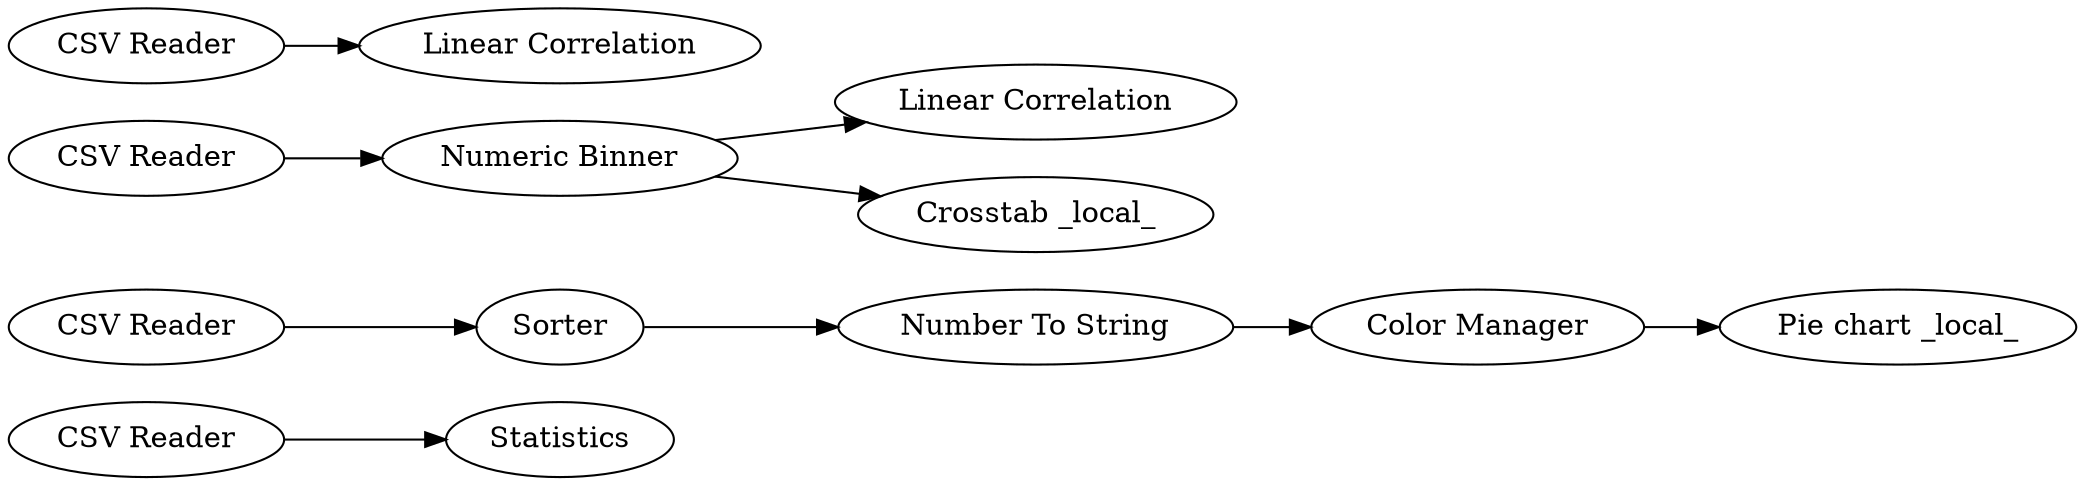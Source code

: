 digraph {
	"3528227403082669668_3" [label="CSV Reader"]
	"3528227403082669668_17" [label=Sorter]
	"3528227403082669668_6" [label="CSV Reader"]
	"3528227403082669668_27" [label="Linear Correlation"]
	"3528227403082669668_19" [label="Pie chart _local_"]
	"3528227403082669668_2" [label=Statistics]
	"3528227403082669668_23" [label="Numeric Binner"]
	"3528227403082669668_26" [label="Crosstab _local_"]
	"3528227403082669668_20" [label="Color Manager"]
	"3528227403082669668_5" [label="CSV Reader"]
	"3528227403082669668_18" [label="Number To String"]
	"3528227403082669668_4" [label="CSV Reader"]
	"3528227403082669668_22" [label="Linear Correlation"]
	"3528227403082669668_20" -> "3528227403082669668_19"
	"3528227403082669668_23" -> "3528227403082669668_27"
	"3528227403082669668_6" -> "3528227403082669668_23"
	"3528227403082669668_23" -> "3528227403082669668_26"
	"3528227403082669668_3" -> "3528227403082669668_2"
	"3528227403082669668_4" -> "3528227403082669668_17"
	"3528227403082669668_5" -> "3528227403082669668_22"
	"3528227403082669668_18" -> "3528227403082669668_20"
	"3528227403082669668_17" -> "3528227403082669668_18"
	rankdir=LR
}
